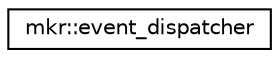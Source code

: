 digraph "Graphical Class Hierarchy"
{
 // LATEX_PDF_SIZE
  edge [fontname="Helvetica",fontsize="10",labelfontname="Helvetica",labelfontsize="10"];
  node [fontname="Helvetica",fontsize="10",shape=record];
  rankdir="LR";
  Node0 [label="mkr::event_dispatcher",height=0.2,width=0.4,color="black", fillcolor="white", style="filled",URL="$classmkr_1_1event__dispatcher.html",tooltip=" "];
}
